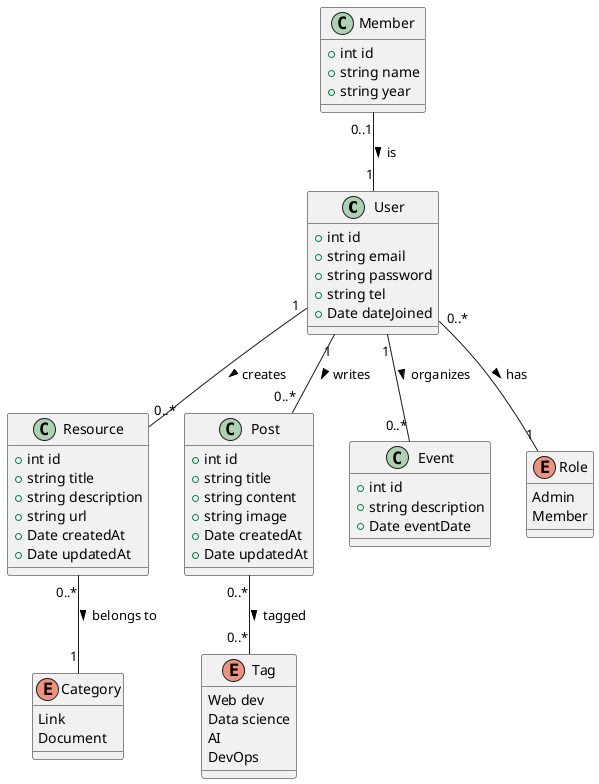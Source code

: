 @startuml

class User {
  +int id
  +string email
  +string password
  +string tel
  +Date dateJoined
}

class Member {
  +int id
  +string name
  +string year
}

class Resource {
  +int id
  +string title
  +string description
  +string url
  +Date createdAt
  +Date updatedAt
}

class Post {
  +int id
  +string title
  +string content
  +string image
  +Date createdAt
  +Date updatedAt
}

class Event {
  +int id
  +string description
  +Date eventDate
}

enum Role {
  Admin
  Member
}

enum Category {
  Link
  Document
}

enum Tag {
  Web dev
  Data science
  AI
  DevOps
}

User "1" -- "0..*" Resource : creates >
User "1" -- "0..*" Post : writes >
User "1" -- "0..*" Event : organizes >
Member "0..1" -- "1" User : is >
Resource "0..*" -- "1" Category : belongs to >
Post "0..*" -- "0..*" Tag : tagged >
User "0..*" -- "1" Role : has >

@enduml